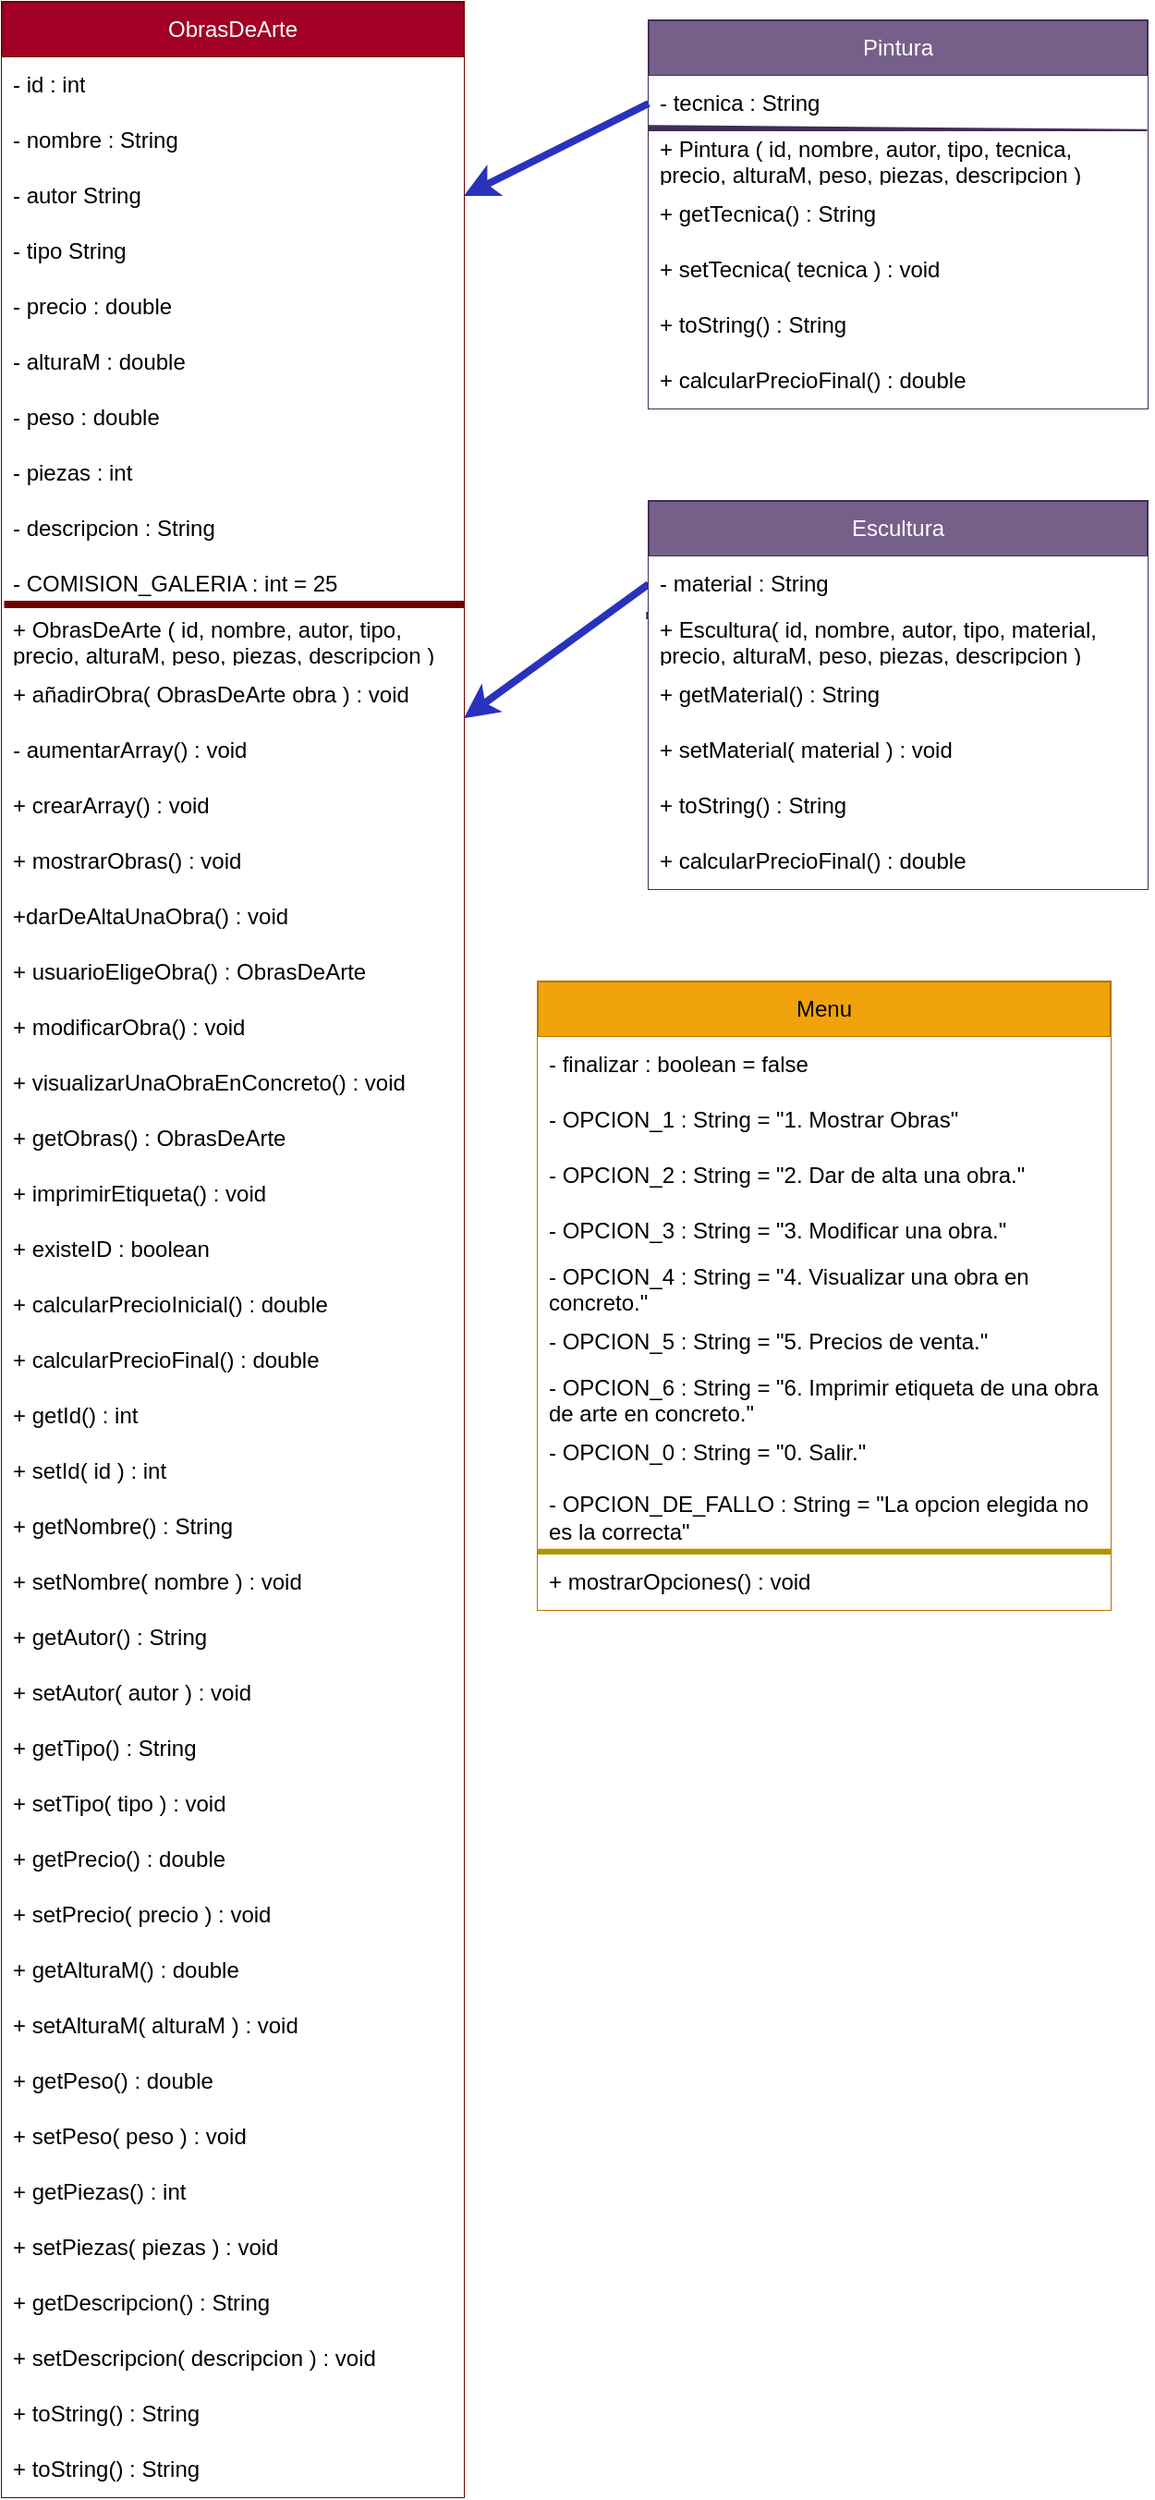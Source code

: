 <mxfile>
    <diagram id="Pz-9u7VKFDlP0MsM2spk" name="Page-1">
        <mxGraphModel dx="576" dy="475" grid="1" gridSize="10" guides="1" tooltips="1" connect="1" arrows="1" fold="1" page="1" pageScale="1" pageWidth="850" pageHeight="1100" math="0" shadow="0">
            <root>
                <mxCell id="0"/>
                <mxCell id="1" parent="0"/>
                <mxCell id="2" value="ObrasDeArte" style="swimlane;fontStyle=0;childLayout=stackLayout;horizontal=1;startSize=30;horizontalStack=0;resizeParent=1;resizeParentMax=0;resizeLast=0;collapsible=1;marginBottom=0;whiteSpace=wrap;html=1;fillColor=#A20025;fontColor=#ffffff;strokeColor=#6F0000;" parent="1" vertex="1">
                    <mxGeometry x="30" y="30" width="250" height="1350" as="geometry"/>
                </mxCell>
                <mxCell id="3" value="- id : int" style="text;strokeColor=none;fillColor=default;align=left;verticalAlign=middle;spacingLeft=4;spacingRight=4;overflow=hidden;points=[[0,0.5],[1,0.5]];portConstraint=eastwest;rotatable=0;whiteSpace=wrap;html=1;" parent="2" vertex="1">
                    <mxGeometry y="30" width="250" height="30" as="geometry"/>
                </mxCell>
                <mxCell id="4" value="- nombre : String" style="text;strokeColor=none;fillColor=default;align=left;verticalAlign=middle;spacingLeft=4;spacingRight=4;overflow=hidden;points=[[0,0.5],[1,0.5]];portConstraint=eastwest;rotatable=0;whiteSpace=wrap;html=1;" parent="2" vertex="1">
                    <mxGeometry y="60" width="250" height="30" as="geometry"/>
                </mxCell>
                <mxCell id="5" value="- autor String" style="text;strokeColor=none;fillColor=default;align=left;verticalAlign=middle;spacingLeft=4;spacingRight=4;overflow=hidden;points=[[0,0.5],[1,0.5]];portConstraint=eastwest;rotatable=0;whiteSpace=wrap;html=1;" parent="2" vertex="1">
                    <mxGeometry y="90" width="250" height="30" as="geometry"/>
                </mxCell>
                <mxCell id="6" value="- tipo String" style="text;strokeColor=none;fillColor=default;align=left;verticalAlign=middle;spacingLeft=4;spacingRight=4;overflow=hidden;points=[[0,0.5],[1,0.5]];portConstraint=eastwest;rotatable=0;whiteSpace=wrap;html=1;" parent="2" vertex="1">
                    <mxGeometry y="120" width="250" height="30" as="geometry"/>
                </mxCell>
                <mxCell id="7" value="- precio : double" style="text;strokeColor=none;fillColor=default;align=left;verticalAlign=middle;spacingLeft=4;spacingRight=4;overflow=hidden;points=[[0,0.5],[1,0.5]];portConstraint=eastwest;rotatable=0;whiteSpace=wrap;html=1;" parent="2" vertex="1">
                    <mxGeometry y="150" width="250" height="30" as="geometry"/>
                </mxCell>
                <mxCell id="8" value="- alturaM : double" style="text;strokeColor=none;fillColor=default;align=left;verticalAlign=middle;spacingLeft=4;spacingRight=4;overflow=hidden;points=[[0,0.5],[1,0.5]];portConstraint=eastwest;rotatable=0;whiteSpace=wrap;html=1;" parent="2" vertex="1">
                    <mxGeometry y="180" width="250" height="30" as="geometry"/>
                </mxCell>
                <mxCell id="9" value="- peso : double" style="text;strokeColor=none;fillColor=default;align=left;verticalAlign=middle;spacingLeft=4;spacingRight=4;overflow=hidden;points=[[0,0.5],[1,0.5]];portConstraint=eastwest;rotatable=0;whiteSpace=wrap;html=1;" parent="2" vertex="1">
                    <mxGeometry y="210" width="250" height="30" as="geometry"/>
                </mxCell>
                <mxCell id="10" value="- piezas : int" style="text;strokeColor=none;fillColor=default;align=left;verticalAlign=middle;spacingLeft=4;spacingRight=4;overflow=hidden;points=[[0,0.5],[1,0.5]];portConstraint=eastwest;rotatable=0;whiteSpace=wrap;html=1;" parent="2" vertex="1">
                    <mxGeometry y="240" width="250" height="30" as="geometry"/>
                </mxCell>
                <mxCell id="11" value="- descripcion : String" style="text;strokeColor=none;fillColor=default;align=left;verticalAlign=middle;spacingLeft=4;spacingRight=4;overflow=hidden;points=[[0,0.5],[1,0.5]];portConstraint=eastwest;rotatable=0;whiteSpace=wrap;html=1;" parent="2" vertex="1">
                    <mxGeometry y="270" width="250" height="30" as="geometry"/>
                </mxCell>
                <mxCell id="12" value="- COMISION_GALERIA : int = 25" style="text;strokeColor=none;fillColor=default;align=left;verticalAlign=middle;spacingLeft=4;spacingRight=4;overflow=hidden;points=[[0,0.5],[1,0.5]];portConstraint=eastwest;rotatable=0;whiteSpace=wrap;html=1;" parent="2" vertex="1">
                    <mxGeometry y="300" width="250" height="30" as="geometry"/>
                </mxCell>
                <mxCell id="13" value="+ ObrasDeArte ( id, nombre, autor, tipo, precio, alturaM, peso, piezas, descripcion )" style="text;strokeColor=none;fillColor=default;align=left;verticalAlign=middle;spacingLeft=4;spacingRight=4;overflow=hidden;points=[[0,0.5],[1,0.5]];portConstraint=eastwest;rotatable=0;whiteSpace=wrap;html=1;" parent="2" vertex="1">
                    <mxGeometry y="330" width="250" height="30" as="geometry"/>
                </mxCell>
                <mxCell id="14" value="" style="endArrow=none;html=1;exitX=0.005;exitY=-0.133;exitDx=0;exitDy=0;exitPerimeter=0;entryX=1;entryY=-0.133;entryDx=0;entryDy=0;entryPerimeter=0;fillColor=#a20025;strokeColor=#6F0000;strokeWidth=4;" parent="2" source="13" target="13" edge="1">
                    <mxGeometry width="50" height="50" relative="1" as="geometry">
                        <mxPoint x="300" y="260" as="sourcePoint"/>
                        <mxPoint x="350" y="210" as="targetPoint"/>
                    </mxGeometry>
                </mxCell>
                <mxCell id="15" value="+ añadirObra( ObrasDeArte obra ) : void" style="text;strokeColor=none;fillColor=default;align=left;verticalAlign=middle;spacingLeft=4;spacingRight=4;overflow=hidden;points=[[0,0.5],[1,0.5]];portConstraint=eastwest;rotatable=0;whiteSpace=wrap;html=1;" parent="2" vertex="1">
                    <mxGeometry y="360" width="250" height="30" as="geometry"/>
                </mxCell>
                <mxCell id="16" value="- aumentarArray() : void" style="text;strokeColor=none;fillColor=default;align=left;verticalAlign=middle;spacingLeft=4;spacingRight=4;overflow=hidden;points=[[0,0.5],[1,0.5]];portConstraint=eastwest;rotatable=0;whiteSpace=wrap;html=1;" parent="2" vertex="1">
                    <mxGeometry y="390" width="250" height="30" as="geometry"/>
                </mxCell>
                <mxCell id="17" value="+ crearArray() : void" style="text;strokeColor=none;fillColor=default;align=left;verticalAlign=middle;spacingLeft=4;spacingRight=4;overflow=hidden;points=[[0,0.5],[1,0.5]];portConstraint=eastwest;rotatable=0;whiteSpace=wrap;html=1;" parent="2" vertex="1">
                    <mxGeometry y="420" width="250" height="30" as="geometry"/>
                </mxCell>
                <mxCell id="18" value="+ mostrarObras() : void" style="text;strokeColor=none;fillColor=default;align=left;verticalAlign=middle;spacingLeft=4;spacingRight=4;overflow=hidden;points=[[0,0.5],[1,0.5]];portConstraint=eastwest;rotatable=0;whiteSpace=wrap;html=1;" parent="2" vertex="1">
                    <mxGeometry y="450" width="250" height="30" as="geometry"/>
                </mxCell>
                <mxCell id="19" value="+darDeAltaUnaObra() : void" style="text;strokeColor=none;fillColor=default;align=left;verticalAlign=middle;spacingLeft=4;spacingRight=4;overflow=hidden;points=[[0,0.5],[1,0.5]];portConstraint=eastwest;rotatable=0;whiteSpace=wrap;html=1;" parent="2" vertex="1">
                    <mxGeometry y="480" width="250" height="30" as="geometry"/>
                </mxCell>
                <mxCell id="20" value="+ usuarioEligeObra() : ObrasDeArte" style="text;strokeColor=none;fillColor=default;align=left;verticalAlign=middle;spacingLeft=4;spacingRight=4;overflow=hidden;points=[[0,0.5],[1,0.5]];portConstraint=eastwest;rotatable=0;whiteSpace=wrap;html=1;" parent="2" vertex="1">
                    <mxGeometry y="510" width="250" height="30" as="geometry"/>
                </mxCell>
                <mxCell id="21" value="+ modificarObra() : void" style="text;strokeColor=none;fillColor=default;align=left;verticalAlign=middle;spacingLeft=4;spacingRight=4;overflow=hidden;points=[[0,0.5],[1,0.5]];portConstraint=eastwest;rotatable=0;whiteSpace=wrap;html=1;" parent="2" vertex="1">
                    <mxGeometry y="540" width="250" height="30" as="geometry"/>
                </mxCell>
                <mxCell id="22" value="+ visualizarUnaObraEnConcreto() : void" style="text;strokeColor=none;fillColor=default;align=left;verticalAlign=middle;spacingLeft=4;spacingRight=4;overflow=hidden;points=[[0,0.5],[1,0.5]];portConstraint=eastwest;rotatable=0;whiteSpace=wrap;html=1;" parent="2" vertex="1">
                    <mxGeometry y="570" width="250" height="30" as="geometry"/>
                </mxCell>
                <mxCell id="23" value="+ getObras() : ObrasDeArte" style="text;strokeColor=none;fillColor=default;align=left;verticalAlign=middle;spacingLeft=4;spacingRight=4;overflow=hidden;points=[[0,0.5],[1,0.5]];portConstraint=eastwest;rotatable=0;whiteSpace=wrap;html=1;" parent="2" vertex="1">
                    <mxGeometry y="600" width="250" height="30" as="geometry"/>
                </mxCell>
                <mxCell id="24" value="+ imprimirEtiqueta() : void" style="text;strokeColor=none;fillColor=default;align=left;verticalAlign=middle;spacingLeft=4;spacingRight=4;overflow=hidden;points=[[0,0.5],[1,0.5]];portConstraint=eastwest;rotatable=0;whiteSpace=wrap;html=1;" parent="2" vertex="1">
                    <mxGeometry y="630" width="250" height="30" as="geometry"/>
                </mxCell>
                <mxCell id="25" value="+ existeID : boolean" style="text;strokeColor=none;fillColor=default;align=left;verticalAlign=middle;spacingLeft=4;spacingRight=4;overflow=hidden;points=[[0,0.5],[1,0.5]];portConstraint=eastwest;rotatable=0;whiteSpace=wrap;html=1;" parent="2" vertex="1">
                    <mxGeometry y="660" width="250" height="30" as="geometry"/>
                </mxCell>
                <mxCell id="26" value="+ calcularPrecioInicial() : double" style="text;strokeColor=none;fillColor=default;align=left;verticalAlign=middle;spacingLeft=4;spacingRight=4;overflow=hidden;points=[[0,0.5],[1,0.5]];portConstraint=eastwest;rotatable=0;whiteSpace=wrap;html=1;" parent="2" vertex="1">
                    <mxGeometry y="690" width="250" height="30" as="geometry"/>
                </mxCell>
                <mxCell id="27" value="+ calcularPrecioFinal() : double" style="text;strokeColor=none;fillColor=default;align=left;verticalAlign=middle;spacingLeft=4;spacingRight=4;overflow=hidden;points=[[0,0.5],[1,0.5]];portConstraint=eastwest;rotatable=0;whiteSpace=wrap;html=1;" parent="2" vertex="1">
                    <mxGeometry y="720" width="250" height="30" as="geometry"/>
                </mxCell>
                <mxCell id="29" value="+ getId() : int" style="text;strokeColor=none;fillColor=default;align=left;verticalAlign=middle;spacingLeft=4;spacingRight=4;overflow=hidden;points=[[0,0.5],[1,0.5]];portConstraint=eastwest;rotatable=0;whiteSpace=wrap;html=1;" parent="2" vertex="1">
                    <mxGeometry y="750" width="250" height="30" as="geometry"/>
                </mxCell>
                <mxCell id="30" value="+ setId( id ) : int" style="text;strokeColor=none;fillColor=default;align=left;verticalAlign=middle;spacingLeft=4;spacingRight=4;overflow=hidden;points=[[0,0.5],[1,0.5]];portConstraint=eastwest;rotatable=0;whiteSpace=wrap;html=1;" parent="2" vertex="1">
                    <mxGeometry y="780" width="250" height="30" as="geometry"/>
                </mxCell>
                <mxCell id="31" value="+ getNombre() : String" style="text;strokeColor=none;fillColor=default;align=left;verticalAlign=middle;spacingLeft=4;spacingRight=4;overflow=hidden;points=[[0,0.5],[1,0.5]];portConstraint=eastwest;rotatable=0;whiteSpace=wrap;html=1;" parent="2" vertex="1">
                    <mxGeometry y="810" width="250" height="30" as="geometry"/>
                </mxCell>
                <mxCell id="32" value="+ setNombre( nombre ) : void" style="text;strokeColor=none;fillColor=default;align=left;verticalAlign=middle;spacingLeft=4;spacingRight=4;overflow=hidden;points=[[0,0.5],[1,0.5]];portConstraint=eastwest;rotatable=0;whiteSpace=wrap;html=1;" parent="2" vertex="1">
                    <mxGeometry y="840" width="250" height="30" as="geometry"/>
                </mxCell>
                <mxCell id="33" value="+ getAutor() : String" style="text;strokeColor=none;fillColor=default;align=left;verticalAlign=middle;spacingLeft=4;spacingRight=4;overflow=hidden;points=[[0,0.5],[1,0.5]];portConstraint=eastwest;rotatable=0;whiteSpace=wrap;html=1;" parent="2" vertex="1">
                    <mxGeometry y="870" width="250" height="30" as="geometry"/>
                </mxCell>
                <mxCell id="34" value="+ setAutor( autor ) : void" style="text;strokeColor=none;fillColor=default;align=left;verticalAlign=middle;spacingLeft=4;spacingRight=4;overflow=hidden;points=[[0,0.5],[1,0.5]];portConstraint=eastwest;rotatable=0;whiteSpace=wrap;html=1;" parent="2" vertex="1">
                    <mxGeometry y="900" width="250" height="30" as="geometry"/>
                </mxCell>
                <mxCell id="35" value="+ getTipo() : String" style="text;strokeColor=none;fillColor=default;align=left;verticalAlign=middle;spacingLeft=4;spacingRight=4;overflow=hidden;points=[[0,0.5],[1,0.5]];portConstraint=eastwest;rotatable=0;whiteSpace=wrap;html=1;" parent="2" vertex="1">
                    <mxGeometry y="930" width="250" height="30" as="geometry"/>
                </mxCell>
                <mxCell id="36" value="+ setTipo( tipo ) : void" style="text;strokeColor=none;fillColor=default;align=left;verticalAlign=middle;spacingLeft=4;spacingRight=4;overflow=hidden;points=[[0,0.5],[1,0.5]];portConstraint=eastwest;rotatable=0;whiteSpace=wrap;html=1;" parent="2" vertex="1">
                    <mxGeometry y="960" width="250" height="30" as="geometry"/>
                </mxCell>
                <mxCell id="37" value="+ getPrecio() : double" style="text;strokeColor=none;fillColor=default;align=left;verticalAlign=middle;spacingLeft=4;spacingRight=4;overflow=hidden;points=[[0,0.5],[1,0.5]];portConstraint=eastwest;rotatable=0;whiteSpace=wrap;html=1;" parent="2" vertex="1">
                    <mxGeometry y="990" width="250" height="30" as="geometry"/>
                </mxCell>
                <mxCell id="38" value="+ setPrecio( precio ) : void" style="text;strokeColor=none;fillColor=default;align=left;verticalAlign=middle;spacingLeft=4;spacingRight=4;overflow=hidden;points=[[0,0.5],[1,0.5]];portConstraint=eastwest;rotatable=0;whiteSpace=wrap;html=1;" parent="2" vertex="1">
                    <mxGeometry y="1020" width="250" height="30" as="geometry"/>
                </mxCell>
                <mxCell id="39" value="+ getAlturaM() : double" style="text;strokeColor=none;fillColor=default;align=left;verticalAlign=middle;spacingLeft=4;spacingRight=4;overflow=hidden;points=[[0,0.5],[1,0.5]];portConstraint=eastwest;rotatable=0;whiteSpace=wrap;html=1;" parent="2" vertex="1">
                    <mxGeometry y="1050" width="250" height="30" as="geometry"/>
                </mxCell>
                <mxCell id="40" value="+ setAlturaM( alturaM ) : void" style="text;strokeColor=none;fillColor=default;align=left;verticalAlign=middle;spacingLeft=4;spacingRight=4;overflow=hidden;points=[[0,0.5],[1,0.5]];portConstraint=eastwest;rotatable=0;whiteSpace=wrap;html=1;" parent="2" vertex="1">
                    <mxGeometry y="1080" width="250" height="30" as="geometry"/>
                </mxCell>
                <mxCell id="41" value="+ getPeso() : double" style="text;strokeColor=none;fillColor=default;align=left;verticalAlign=middle;spacingLeft=4;spacingRight=4;overflow=hidden;points=[[0,0.5],[1,0.5]];portConstraint=eastwest;rotatable=0;whiteSpace=wrap;html=1;" parent="2" vertex="1">
                    <mxGeometry y="1110" width="250" height="30" as="geometry"/>
                </mxCell>
                <mxCell id="42" value="+ setPeso( peso ) : void" style="text;strokeColor=none;fillColor=default;align=left;verticalAlign=middle;spacingLeft=4;spacingRight=4;overflow=hidden;points=[[0,0.5],[1,0.5]];portConstraint=eastwest;rotatable=0;whiteSpace=wrap;html=1;" parent="2" vertex="1">
                    <mxGeometry y="1140" width="250" height="30" as="geometry"/>
                </mxCell>
                <mxCell id="43" value="+ getPiezas() : int" style="text;strokeColor=none;fillColor=default;align=left;verticalAlign=middle;spacingLeft=4;spacingRight=4;overflow=hidden;points=[[0,0.5],[1,0.5]];portConstraint=eastwest;rotatable=0;whiteSpace=wrap;html=1;" parent="2" vertex="1">
                    <mxGeometry y="1170" width="250" height="30" as="geometry"/>
                </mxCell>
                <mxCell id="44" value="+ setPiezas( piezas ) : void" style="text;strokeColor=none;fillColor=default;align=left;verticalAlign=middle;spacingLeft=4;spacingRight=4;overflow=hidden;points=[[0,0.5],[1,0.5]];portConstraint=eastwest;rotatable=0;whiteSpace=wrap;html=1;" parent="2" vertex="1">
                    <mxGeometry y="1200" width="250" height="30" as="geometry"/>
                </mxCell>
                <mxCell id="45" value="+ getDescripcion() : String" style="text;strokeColor=none;fillColor=default;align=left;verticalAlign=middle;spacingLeft=4;spacingRight=4;overflow=hidden;points=[[0,0.5],[1,0.5]];portConstraint=eastwest;rotatable=0;whiteSpace=wrap;html=1;" parent="2" vertex="1">
                    <mxGeometry y="1230" width="250" height="30" as="geometry"/>
                </mxCell>
                <mxCell id="46" value="+ setDescripcion( descripcion ) : void" style="text;strokeColor=none;fillColor=default;align=left;verticalAlign=middle;spacingLeft=4;spacingRight=4;overflow=hidden;points=[[0,0.5],[1,0.5]];portConstraint=eastwest;rotatable=0;whiteSpace=wrap;html=1;" parent="2" vertex="1">
                    <mxGeometry y="1260" width="250" height="30" as="geometry"/>
                </mxCell>
                <mxCell id="47" value="+ toString() : String" style="text;strokeColor=none;fillColor=default;align=left;verticalAlign=middle;spacingLeft=4;spacingRight=4;overflow=hidden;points=[[0,0.5],[1,0.5]];portConstraint=eastwest;rotatable=0;whiteSpace=wrap;html=1;" parent="2" vertex="1">
                    <mxGeometry y="1290" width="250" height="30" as="geometry"/>
                </mxCell>
                <mxCell id="48" value="+ toString() : String" style="text;strokeColor=none;fillColor=default;align=left;verticalAlign=middle;spacingLeft=4;spacingRight=4;overflow=hidden;points=[[0,0.5],[1,0.5]];portConstraint=eastwest;rotatable=0;whiteSpace=wrap;html=1;" parent="2" vertex="1">
                    <mxGeometry y="1320" width="250" height="30" as="geometry"/>
                </mxCell>
                <mxCell id="49" value="Pintura" style="swimlane;fontStyle=0;childLayout=stackLayout;horizontal=1;startSize=30;horizontalStack=0;resizeParent=1;resizeParentMax=0;resizeLast=0;collapsible=1;marginBottom=0;whiteSpace=wrap;html=1;strokeColor=#432D57;fillColor=#76608a;fontColor=#ffffff;" parent="1" vertex="1">
                    <mxGeometry x="380" y="40" width="270" height="210" as="geometry"/>
                </mxCell>
                <mxCell id="50" value="- tecnica : String" style="text;strokeColor=none;fillColor=default;align=left;verticalAlign=middle;spacingLeft=4;spacingRight=4;overflow=hidden;points=[[0,0.5],[1,0.5]];portConstraint=eastwest;rotatable=0;whiteSpace=wrap;html=1;" parent="49" vertex="1">
                    <mxGeometry y="30" width="270" height="30" as="geometry"/>
                </mxCell>
                <mxCell id="54" value="" style="endArrow=none;html=1;strokeColor=#432D57;strokeWidth=4;entryX=0.999;entryY=0.03;entryDx=0;entryDy=0;entryPerimeter=0;exitX=-0.001;exitY=-0.044;exitDx=0;exitDy=0;exitPerimeter=0;fillColor=#76608a;" parent="49" source="51" target="51" edge="1">
                    <mxGeometry width="50" height="50" relative="1" as="geometry">
                        <mxPoint y="80" as="sourcePoint"/>
                        <mxPoint x="50" y="30" as="targetPoint"/>
                    </mxGeometry>
                </mxCell>
                <mxCell id="51" value="+ Pintura ( id, nombre, autor, tipo, tecnica, precio, alturaM, peso, piezas, descripcion&amp;nbsp;)" style="text;strokeColor=none;fillColor=default;align=left;verticalAlign=middle;spacingLeft=4;spacingRight=4;overflow=hidden;points=[[0,0.5],[1,0.5]];portConstraint=eastwest;rotatable=0;whiteSpace=wrap;html=1;" parent="49" vertex="1">
                    <mxGeometry y="60" width="270" height="30" as="geometry"/>
                </mxCell>
                <mxCell id="52" value="+ getTecnica() : String" style="text;strokeColor=none;fillColor=default;align=left;verticalAlign=middle;spacingLeft=4;spacingRight=4;overflow=hidden;points=[[0,0.5],[1,0.5]];portConstraint=eastwest;rotatable=0;whiteSpace=wrap;html=1;" parent="49" vertex="1">
                    <mxGeometry y="90" width="270" height="30" as="geometry"/>
                </mxCell>
                <mxCell id="56" value="+ setTecnica( tecnica ) : void" style="text;strokeColor=none;fillColor=default;align=left;verticalAlign=middle;spacingLeft=4;spacingRight=4;overflow=hidden;points=[[0,0.5],[1,0.5]];portConstraint=eastwest;rotatable=0;whiteSpace=wrap;html=1;" parent="49" vertex="1">
                    <mxGeometry y="120" width="270" height="30" as="geometry"/>
                </mxCell>
                <mxCell id="57" value="+ toString() : String" style="text;strokeColor=none;fillColor=default;align=left;verticalAlign=middle;spacingLeft=4;spacingRight=4;overflow=hidden;points=[[0,0.5],[1,0.5]];portConstraint=eastwest;rotatable=0;whiteSpace=wrap;html=1;" parent="49" vertex="1">
                    <mxGeometry y="150" width="270" height="30" as="geometry"/>
                </mxCell>
                <mxCell id="58" value="+ calcularPrecioFinal() : double" style="text;strokeColor=none;fillColor=default;align=left;verticalAlign=middle;spacingLeft=4;spacingRight=4;overflow=hidden;points=[[0,0.5],[1,0.5]];portConstraint=eastwest;rotatable=0;whiteSpace=wrap;html=1;" parent="49" vertex="1">
                    <mxGeometry y="180" width="270" height="30" as="geometry"/>
                </mxCell>
                <mxCell id="53" value="" style="endArrow=classic;html=1;strokeColor=#2832bd;strokeWidth=4;entryX=1;entryY=0.5;entryDx=0;entryDy=0;exitX=0;exitY=0.5;exitDx=0;exitDy=0;" parent="1" source="50" target="5" edge="1">
                    <mxGeometry width="50" height="50" relative="1" as="geometry">
                        <mxPoint x="280" y="125" as="sourcePoint"/>
                        <mxPoint x="330" y="75" as="targetPoint"/>
                    </mxGeometry>
                </mxCell>
                <mxCell id="59" value="" style="endArrow=classic;html=1;strokeColor=#2832bd;strokeWidth=4;entryX=1;entryY=0.919;entryDx=0;entryDy=0;entryPerimeter=0;exitX=0;exitY=0.5;exitDx=0;exitDy=0;" parent="1" source="61" target="15" edge="1">
                    <mxGeometry width="50" height="50" relative="1" as="geometry">
                        <mxPoint x="270" y="540" as="sourcePoint"/>
                        <mxPoint x="320" y="490" as="targetPoint"/>
                    </mxGeometry>
                </mxCell>
                <mxCell id="60" value="Escultura" style="swimlane;fontStyle=0;childLayout=stackLayout;horizontal=1;startSize=30;horizontalStack=0;resizeParent=1;resizeParentMax=0;resizeLast=0;collapsible=1;marginBottom=0;whiteSpace=wrap;html=1;strokeColor=#432D57;fillColor=#76608a;fontColor=#ffffff;" parent="1" vertex="1">
                    <mxGeometry x="380" y="300" width="270" height="210" as="geometry"/>
                </mxCell>
                <mxCell id="64" value="" style="endArrow=none;html=1;strokeColor=#432D57;strokeWidth=4;entryX=0.995;entryY=0.03;entryDx=0;entryDy=0;entryPerimeter=0;exitX=-0.005;exitY=1.067;exitDx=0;exitDy=0;exitPerimeter=0;fillColor=#76608a;" parent="60" source="61" target="62" edge="1">
                    <mxGeometry width="50" height="50" relative="1" as="geometry">
                        <mxPoint y="70" as="sourcePoint"/>
                        <mxPoint x="50" y="20" as="targetPoint"/>
                    </mxGeometry>
                </mxCell>
                <mxCell id="61" value="- material : String" style="text;strokeColor=none;fillColor=default;align=left;verticalAlign=middle;spacingLeft=4;spacingRight=4;overflow=hidden;points=[[0,0.5],[1,0.5]];portConstraint=eastwest;rotatable=0;whiteSpace=wrap;html=1;" parent="60" vertex="1">
                    <mxGeometry y="30" width="270" height="30" as="geometry"/>
                </mxCell>
                <mxCell id="62" value="+ Escultura( id, nombre, autor, tipo, material, precio, alturaM, peso, piezas, descripcion )" style="text;strokeColor=none;fillColor=default;align=left;verticalAlign=middle;spacingLeft=4;spacingRight=4;overflow=hidden;points=[[0,0.5],[1,0.5]];portConstraint=eastwest;rotatable=0;whiteSpace=wrap;html=1;" parent="60" vertex="1">
                    <mxGeometry y="60" width="270" height="30" as="geometry"/>
                </mxCell>
                <mxCell id="63" value="+ getMaterial() : String" style="text;strokeColor=none;fillColor=default;align=left;verticalAlign=middle;spacingLeft=4;spacingRight=4;overflow=hidden;points=[[0,0.5],[1,0.5]];portConstraint=eastwest;rotatable=0;whiteSpace=wrap;html=1;" parent="60" vertex="1">
                    <mxGeometry y="90" width="270" height="30" as="geometry"/>
                </mxCell>
                <mxCell id="65" value="+ setMaterial( material ) : void" style="text;strokeColor=none;fillColor=default;align=left;verticalAlign=middle;spacingLeft=4;spacingRight=4;overflow=hidden;points=[[0,0.5],[1,0.5]];portConstraint=eastwest;rotatable=0;whiteSpace=wrap;html=1;" parent="60" vertex="1">
                    <mxGeometry y="120" width="270" height="30" as="geometry"/>
                </mxCell>
                <mxCell id="66" value="+ toString() : String" style="text;strokeColor=none;fillColor=default;align=left;verticalAlign=middle;spacingLeft=4;spacingRight=4;overflow=hidden;points=[[0,0.5],[1,0.5]];portConstraint=eastwest;rotatable=0;whiteSpace=wrap;html=1;" parent="60" vertex="1">
                    <mxGeometry y="150" width="270" height="30" as="geometry"/>
                </mxCell>
                <mxCell id="67" value="+ calcularPrecioFinal() : double" style="text;strokeColor=none;fillColor=default;align=left;verticalAlign=middle;spacingLeft=4;spacingRight=4;overflow=hidden;points=[[0,0.5],[1,0.5]];portConstraint=eastwest;rotatable=0;whiteSpace=wrap;html=1;" parent="60" vertex="1">
                    <mxGeometry y="180" width="270" height="30" as="geometry"/>
                </mxCell>
                <mxCell id="72" value="Menu" style="swimlane;fontStyle=0;childLayout=stackLayout;horizontal=1;startSize=30;horizontalStack=0;resizeParent=1;resizeParentMax=0;resizeLast=0;collapsible=1;marginBottom=0;whiteSpace=wrap;html=1;strokeColor=#BD7000;fillColor=#f0a30a;fontColor=#000000;" parent="1" vertex="1">
                    <mxGeometry x="320" y="560" width="310" height="340" as="geometry"/>
                </mxCell>
                <mxCell id="73" value="- finalizar : boolean = false" style="text;strokeColor=none;fillColor=default;align=left;verticalAlign=middle;spacingLeft=4;spacingRight=4;overflow=hidden;points=[[0,0.5],[1,0.5]];portConstraint=eastwest;rotatable=0;whiteSpace=wrap;html=1;" parent="72" vertex="1">
                    <mxGeometry y="30" width="310" height="30" as="geometry"/>
                </mxCell>
                <mxCell id="74" value="- OPCION_1 : String = &quot;1. Mostrar Obras&quot;" style="text;strokeColor=none;fillColor=default;align=left;verticalAlign=middle;spacingLeft=4;spacingRight=4;overflow=hidden;points=[[0,0.5],[1,0.5]];portConstraint=eastwest;rotatable=0;whiteSpace=wrap;html=1;" parent="72" vertex="1">
                    <mxGeometry y="60" width="310" height="30" as="geometry"/>
                </mxCell>
                <mxCell id="75" value="- OPCION_2 : String = &quot;2. Dar de alta una obra.&quot;" style="text;strokeColor=none;fillColor=default;align=left;verticalAlign=middle;spacingLeft=4;spacingRight=4;overflow=hidden;points=[[0,0.5],[1,0.5]];portConstraint=eastwest;rotatable=0;whiteSpace=wrap;html=1;" parent="72" vertex="1">
                    <mxGeometry y="90" width="310" height="30" as="geometry"/>
                </mxCell>
                <mxCell id="76" value="- OPCION_3 : String = &quot;3. Modificar una obra.&quot;" style="text;strokeColor=none;fillColor=default;align=left;verticalAlign=middle;spacingLeft=4;spacingRight=4;overflow=hidden;points=[[0,0.5],[1,0.5]];portConstraint=eastwest;rotatable=0;whiteSpace=wrap;html=1;" parent="72" vertex="1">
                    <mxGeometry y="120" width="310" height="30" as="geometry"/>
                </mxCell>
                <mxCell id="77" value="- OPCION_4 : String = &quot;4. Visualizar una obra en concreto.&quot;" style="text;strokeColor=none;fillColor=default;align=left;verticalAlign=middle;spacingLeft=4;spacingRight=4;overflow=hidden;points=[[0,0.5],[1,0.5]];portConstraint=eastwest;rotatable=0;whiteSpace=wrap;html=1;" parent="72" vertex="1">
                    <mxGeometry y="150" width="310" height="30" as="geometry"/>
                </mxCell>
                <mxCell id="78" value="- OPCION_5 : String = &quot;5. Precios de venta.&quot;" style="text;strokeColor=none;fillColor=default;align=left;verticalAlign=middle;spacingLeft=4;spacingRight=4;overflow=hidden;points=[[0,0.5],[1,0.5]];portConstraint=eastwest;rotatable=0;whiteSpace=wrap;html=1;" parent="72" vertex="1">
                    <mxGeometry y="180" width="310" height="30" as="geometry"/>
                </mxCell>
                <mxCell id="79" value="- OPCION_6 : String = &quot;6. Imprimir etiqueta de una obra de arte en concreto.&quot;" style="text;strokeColor=none;fillColor=default;align=left;verticalAlign=middle;spacingLeft=4;spacingRight=4;overflow=hidden;points=[[0,0.5],[1,0.5]];portConstraint=eastwest;rotatable=0;whiteSpace=wrap;html=1;" parent="72" vertex="1">
                    <mxGeometry y="210" width="310" height="30" as="geometry"/>
                </mxCell>
                <mxCell id="80" value="- OPCION_0 : String = &quot;0. Salir.&quot;" style="text;strokeColor=none;fillColor=default;align=left;verticalAlign=middle;spacingLeft=4;spacingRight=4;overflow=hidden;points=[[0,0.5],[1,0.5]];portConstraint=eastwest;rotatable=0;whiteSpace=wrap;html=1;" parent="72" vertex="1">
                    <mxGeometry y="240" width="310" height="30" as="geometry"/>
                </mxCell>
                <mxCell id="81" value="- OPCION_DE_FALLO : String = &quot;La opcion elegida no es la correcta&quot;" style="text;strokeColor=none;fillColor=default;align=left;verticalAlign=middle;spacingLeft=4;spacingRight=4;overflow=hidden;points=[[0,0.5],[1,0.5]];portConstraint=eastwest;rotatable=0;whiteSpace=wrap;html=1;" parent="72" vertex="1">
                    <mxGeometry y="270" width="310" height="40" as="geometry"/>
                </mxCell>
                <mxCell id="83" value="" style="endArrow=none;html=1;strokeColor=#B09500;strokeWidth=4;fillColor=#e3c800;" parent="72" edge="1">
                    <mxGeometry width="50" height="50" relative="1" as="geometry">
                        <mxPoint x="310" y="308.89" as="sourcePoint"/>
                        <mxPoint y="308.89" as="targetPoint"/>
                    </mxGeometry>
                </mxCell>
                <mxCell id="82" value="+ mostrarOpciones() : void" style="text;strokeColor=none;fillColor=default;align=left;verticalAlign=middle;spacingLeft=4;spacingRight=4;overflow=hidden;points=[[0,0.5],[1,0.5]];portConstraint=eastwest;rotatable=0;whiteSpace=wrap;html=1;" parent="72" vertex="1">
                    <mxGeometry y="310" width="310" height="30" as="geometry"/>
                </mxCell>
            </root>
        </mxGraphModel>
    </diagram>
</mxfile>